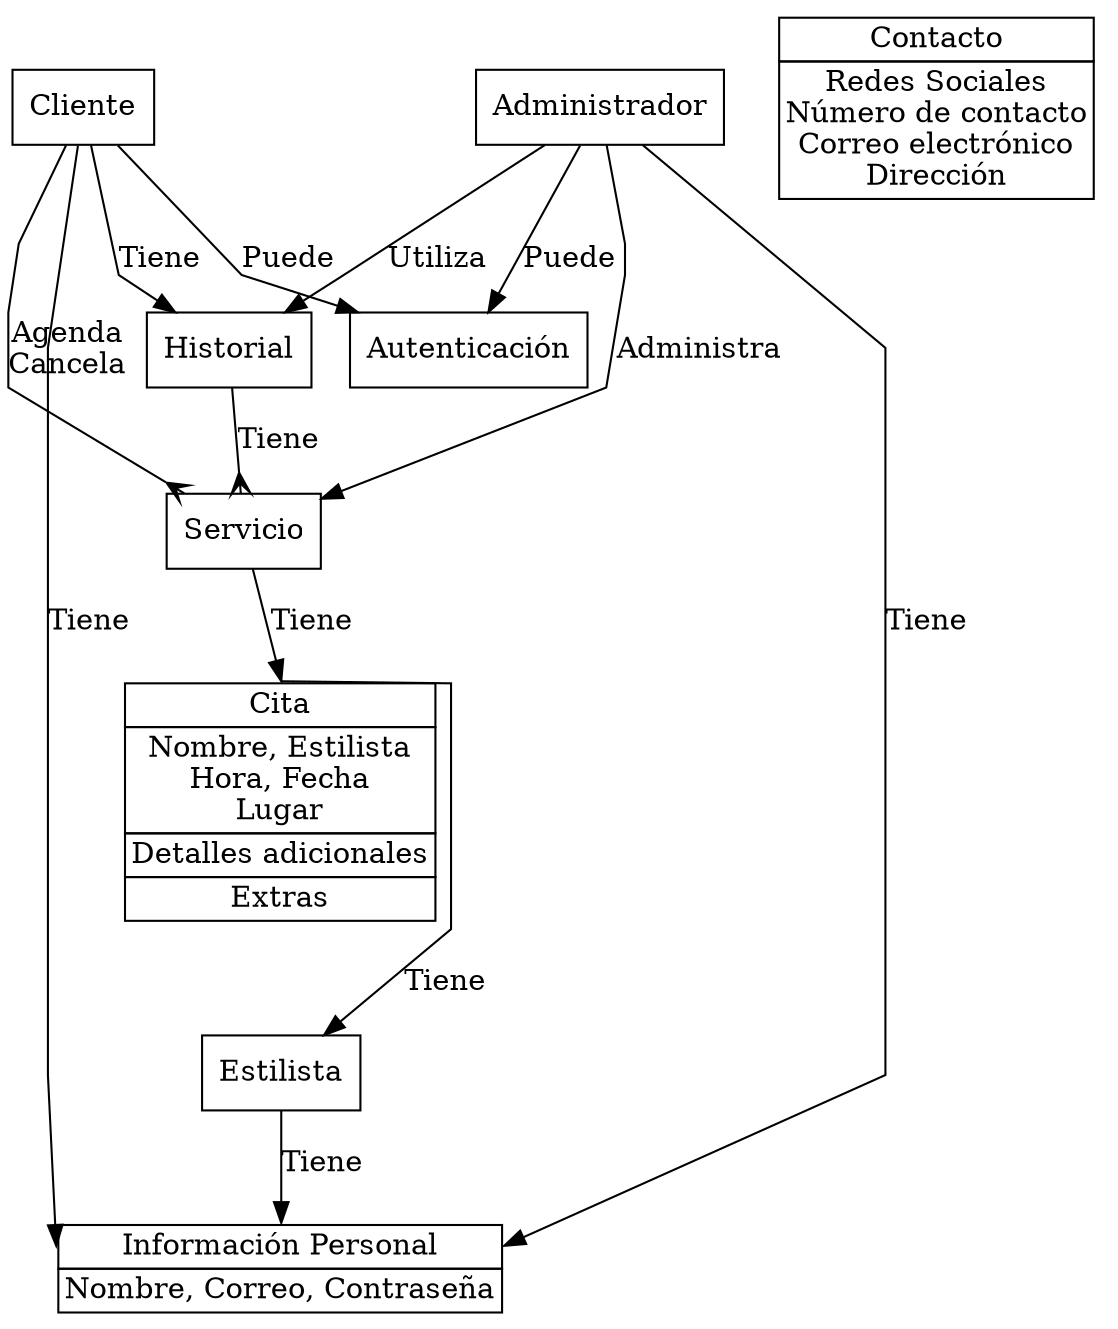 digraph "Modelo" {
    node [shape=box];
    //splines=ortho;
    splines=polyline;

    cliente [label="Cliente"];
    informacionPersonal [label=<
        <table border="0" cellborder="1" cellspacing="0">
            <tr><td port="title">Información Personal</td></tr>
            <tr><td port="text">Nombre, Correo, Contraseña</td></tr>
        </table>>, shape="none"];

    contacto [label=<
    <table border="0" cellborder="1" cellspacing="0">
        <tr><td port="title">Contacto</td></tr>
        <tr><td port="text">Redes Sociales<br/>Número de contacto<br/>Correo electrónico<br/>Dirección</td></tr>
    </table>>, shape="none"];

    estilista [label="Estilista"];
    estilista -> informacionPersonal:title [label="Tiene"];
    servicio [label="Servicio"];
    // cliente -> agendarServicio [label="Puede"];
    // cliente -> consultarServicios [label="Puede"];

    historial [label="Historial"];
    historial -> servicio [label="Tiene", arrowhead=crow];
    informacionServicio:title -> estilista [label="Tiene"];
    cliente -> servicio [label="Agenda\nCancela", arrowhead=crow];

    inicioSesion [label="Autenticación"];
    cliente -> inicioSesion [label="Puede"];
    administrador -> inicioSesion [label="Puede"];

    //agendarServicio;

    //consultarServicios;

    //servicio -> agendarServicio [label="Tiene", dir="both"];

    // servicio -> consultarServicios [label="Tiene", dir="both"];
    cliente -> historial [label="Tiene"];

    administrador [label="Administrador"];
    administrador -> informacionPersonal:title [label="Tiene"];
    cliente -> informacionPersonal:title [label="Tiene"];
    administrador -> historial [label="Utiliza"];

    administrador -> servicio [label="Administra"];


    // TODO: poner nombre encima de este nodo
    //informacionServicio [label="Cita\n--------\nNombre, Estilista\nHora, Fecha\nLugar"];
    informacionServicio [label=<
        <table border="0" cellborder="1" cellspacing="0">
            <tr><td port="title">Cita</td></tr>
            <tr><td port="text">Nombre, Estilista<br />Hora, Fecha<br />Lugar</td></tr>
            <tr><td port="text">Detalles adicionales</td></tr>
            <tr><td port="text">Extras</td></tr>
        </table>>, shape="none"];
    servicio -> informacionServicio:title [label="Tiene"];
}
